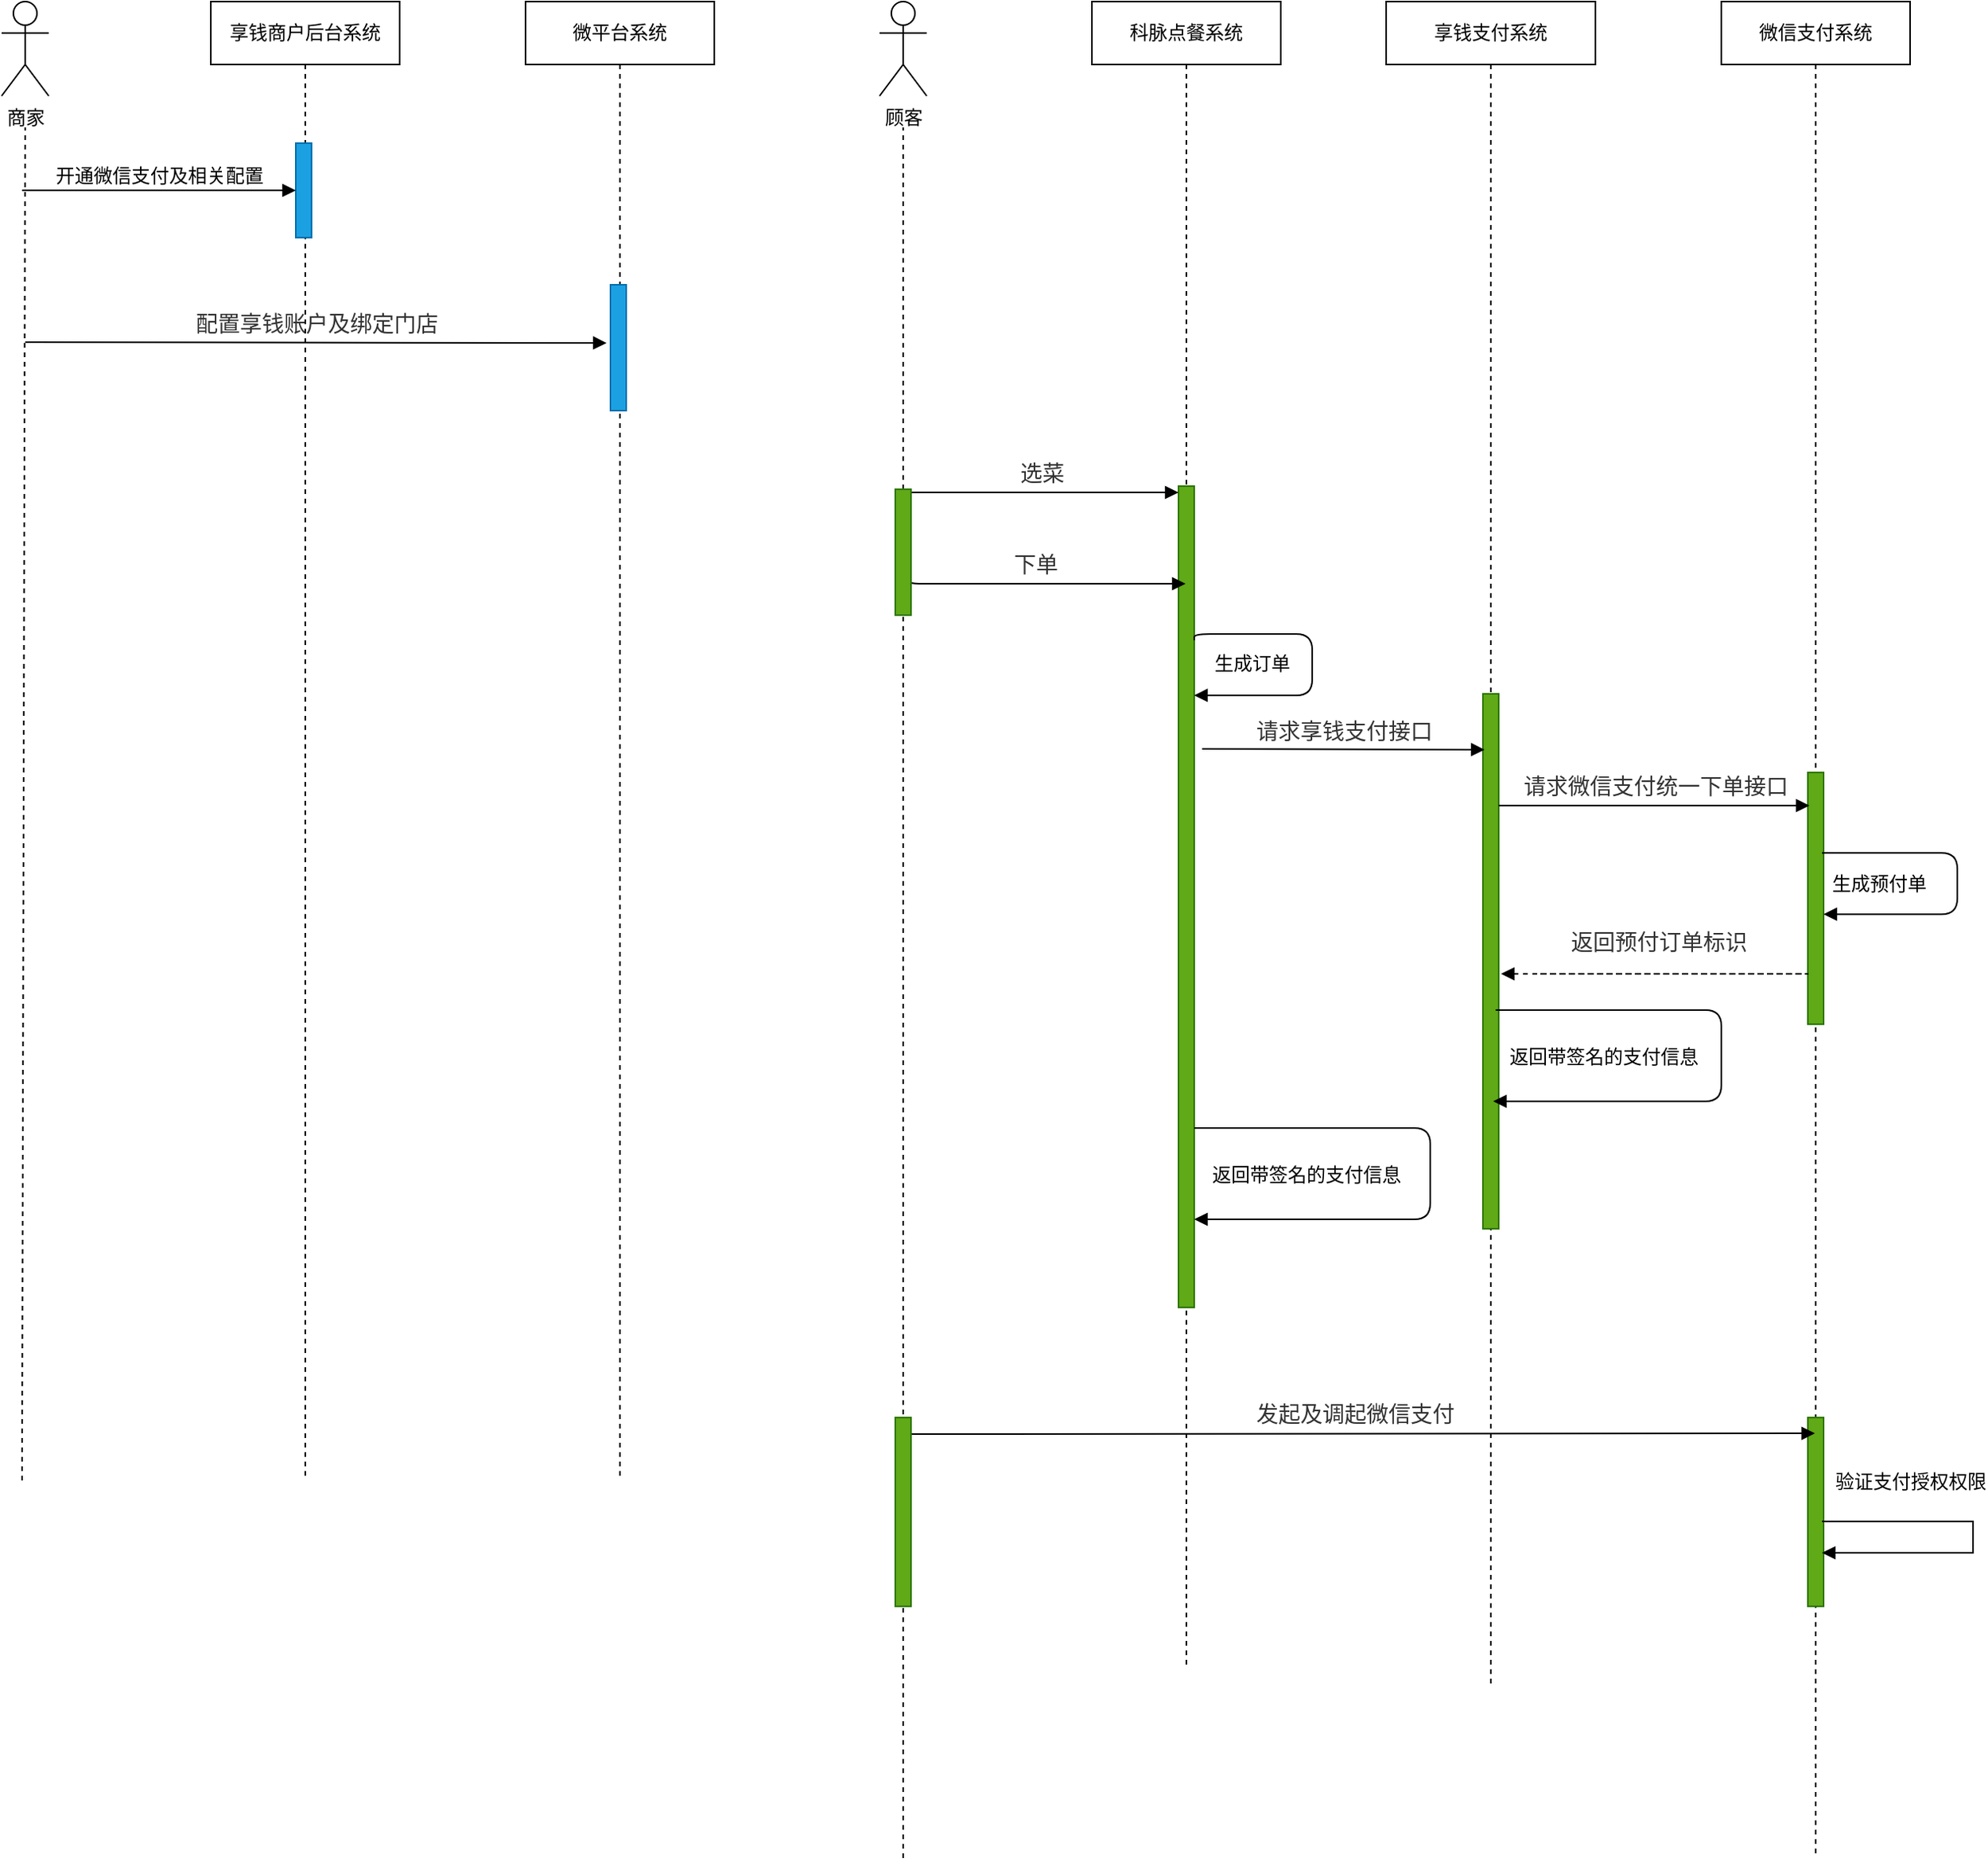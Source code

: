 <mxfile version="14.4.4" type="github">
  <diagram id="t3cCbEBY9hsAlw8VPBtw" name="第 1 页">
    <mxGraphModel dx="2249" dy="794" grid="1" gridSize="10" guides="1" tooltips="1" connect="1" arrows="1" fold="1" page="1" pageScale="1" pageWidth="827" pageHeight="1169" math="0" shadow="0">
      <root>
        <mxCell id="0" />
        <mxCell id="1" parent="0" />
        <mxCell id="w5EEzix6VfJLTq8Lt9_Y-9" value="商家" style="shape=umlActor;verticalLabelPosition=bottom;verticalAlign=top;html=1;outlineConnect=0;movable=1;resizable=1;rotatable=1;deletable=1;editable=1;connectable=1;" vertex="1" parent="1">
          <mxGeometry x="-53" y="100" width="30" height="60" as="geometry" />
        </mxCell>
        <mxCell id="w5EEzix6VfJLTq8Lt9_Y-10" value="顾客" style="shape=umlActor;verticalLabelPosition=bottom;verticalAlign=top;html=1;outlineConnect=0;" vertex="1" parent="1">
          <mxGeometry x="505" y="100" width="30" height="60" as="geometry" />
        </mxCell>
        <mxCell id="w5EEzix6VfJLTq8Lt9_Y-11" value="科脉点餐系统" style="shape=umlLifeline;perimeter=lifelinePerimeter;whiteSpace=wrap;html=1;container=1;collapsible=0;recursiveResize=0;outlineConnect=0;" vertex="1" parent="1">
          <mxGeometry x="640" y="100" width="120" height="1060" as="geometry" />
        </mxCell>
        <mxCell id="w5EEzix6VfJLTq8Lt9_Y-12" value="" style="html=1;points=[];perimeter=orthogonalPerimeter;fillColor=#60a917;strokeColor=#2D7600;fontColor=#ffffff;" vertex="1" parent="w5EEzix6VfJLTq8Lt9_Y-11">
          <mxGeometry x="55" y="308" width="10" height="522" as="geometry" />
        </mxCell>
        <mxCell id="w5EEzix6VfJLTq8Lt9_Y-44" value="返回带签名的支付信息" style="html=1;verticalAlign=bottom;endArrow=block;labelBackgroundColor=#ffffff;fontFamily=Verdana;fontSize=12;elbow=vertical;edgeStyle=orthogonalEdgeStyle;rounded=1;" edge="1" parent="w5EEzix6VfJLTq8Lt9_Y-11">
          <mxGeometry x="0.607" y="-19" relative="1" as="geometry">
            <mxPoint x="65" y="716" as="sourcePoint" />
            <mxPoint x="65" y="774" as="targetPoint" />
            <Array as="points">
              <mxPoint x="65" y="716" />
              <mxPoint x="215" y="716" />
              <mxPoint x="215" y="774" />
            </Array>
            <mxPoint as="offset" />
          </mxGeometry>
        </mxCell>
        <mxCell id="w5EEzix6VfJLTq8Lt9_Y-50" value="&amp;nbsp;生成订单" style="html=1;verticalAlign=bottom;endArrow=block;labelBackgroundColor=#ffffff;fontFamily=Verdana;fontSize=12;elbow=vertical;edgeStyle=orthogonalEdgeStyle;exitX=1;exitY=0.205;exitDx=0;exitDy=0;exitPerimeter=0;entryX=1;entryY=0.272;entryDx=0;entryDy=0;entryPerimeter=0;rounded=1;" edge="1" parent="w5EEzix6VfJLTq8Lt9_Y-11">
          <mxGeometry x="0.637" y="-11" relative="1" as="geometry">
            <mxPoint x="65" y="406.01" as="sourcePoint" />
            <mxPoint x="65" y="440.984" as="targetPoint" />
            <Array as="points">
              <mxPoint x="65" y="402" />
              <mxPoint x="140" y="402" />
              <mxPoint x="140" y="441" />
            </Array>
            <mxPoint as="offset" />
          </mxGeometry>
        </mxCell>
        <mxCell id="w5EEzix6VfJLTq8Lt9_Y-13" value="微平台系统" style="shape=umlLifeline;perimeter=lifelinePerimeter;whiteSpace=wrap;html=1;container=1;collapsible=0;recursiveResize=0;outlineConnect=0;" vertex="1" parent="1">
          <mxGeometry x="280" y="100" width="120" height="940" as="geometry" />
        </mxCell>
        <mxCell id="w5EEzix6VfJLTq8Lt9_Y-14" value="" style="html=1;points=[];perimeter=orthogonalPerimeter;fillColor=#1ba1e2;strokeColor=#006EAF;fontColor=#ffffff;" vertex="1" parent="w5EEzix6VfJLTq8Lt9_Y-13">
          <mxGeometry x="54" y="180" width="10" height="80" as="geometry" />
        </mxCell>
        <mxCell id="w5EEzix6VfJLTq8Lt9_Y-16" value="享钱商户后台系统" style="shape=umlLifeline;perimeter=lifelinePerimeter;whiteSpace=wrap;html=1;container=1;collapsible=0;recursiveResize=0;outlineConnect=0;" vertex="1" parent="1">
          <mxGeometry x="80" y="100" width="120" height="940" as="geometry" />
        </mxCell>
        <mxCell id="w5EEzix6VfJLTq8Lt9_Y-17" value="" style="html=1;points=[];perimeter=orthogonalPerimeter;fillColor=#1ba1e2;strokeColor=#006EAF;fontColor=#ffffff;" vertex="1" parent="w5EEzix6VfJLTq8Lt9_Y-16">
          <mxGeometry x="54" y="90" width="10" height="60" as="geometry" />
        </mxCell>
        <mxCell id="w5EEzix6VfJLTq8Lt9_Y-18" value="" style="endArrow=none;dashed=1;html=1;movable=1;resizable=1;rotatable=1;deletable=1;editable=1;connectable=1;" edge="1" parent="1">
          <mxGeometry width="50" height="50" relative="1" as="geometry">
            <mxPoint x="-40" y="1040" as="sourcePoint" />
            <mxPoint x="-38" y="180" as="targetPoint" />
          </mxGeometry>
        </mxCell>
        <mxCell id="w5EEzix6VfJLTq8Lt9_Y-19" value="开通微信支付及相关配置" style="html=1;verticalAlign=bottom;endArrow=block;labelBackgroundColor=none;fontFamily=Verdana;fontSize=12;edgeStyle=elbowEdgeStyle;elbow=vertical;" edge="1" parent="1" target="w5EEzix6VfJLTq8Lt9_Y-17">
          <mxGeometry relative="1" as="geometry">
            <mxPoint x="-40" y="220" as="sourcePoint" />
            <mxPoint x="90" y="220" as="targetPoint" />
          </mxGeometry>
        </mxCell>
        <mxCell id="w5EEzix6VfJLTq8Lt9_Y-20" value="&lt;div style=&quot;text-align: left&quot;&gt;&lt;span style=&quot;font-size: 14px&quot;&gt;&lt;font color=&quot;#333333&quot;&gt;配置享钱账户及绑定门店&lt;/font&gt;&lt;/span&gt;&lt;/div&gt;" style="html=1;verticalAlign=bottom;endArrow=block;labelBackgroundColor=none;fontFamily=Verdana;fontSize=12;edgeStyle=elbowEdgeStyle;elbow=vertical;" edge="1" parent="1">
          <mxGeometry relative="1" as="geometry">
            <mxPoint x="-38" y="316.5" as="sourcePoint" />
            <mxPoint x="331.5" y="317" as="targetPoint" />
          </mxGeometry>
        </mxCell>
        <mxCell id="w5EEzix6VfJLTq8Lt9_Y-21" value="" style="endArrow=none;dashed=1;html=1;movable=1;resizable=1;rotatable=1;deletable=1;editable=1;connectable=1;" edge="1" parent="1" source="w5EEzix6VfJLTq8Lt9_Y-24">
          <mxGeometry width="50" height="50" relative="1" as="geometry">
            <mxPoint x="520" y="640" as="sourcePoint" />
            <mxPoint x="520" y="180" as="targetPoint" />
          </mxGeometry>
        </mxCell>
        <mxCell id="w5EEzix6VfJLTq8Lt9_Y-22" value="&lt;div style=&quot;text-align: left&quot;&gt;&lt;font color=&quot;#333333&quot;&gt;&lt;span style=&quot;font-size: 14px&quot;&gt;选菜&lt;/span&gt;&lt;/font&gt;&lt;/div&gt;" style="html=1;verticalAlign=bottom;endArrow=block;labelBackgroundColor=none;fontFamily=Verdana;fontSize=12;edgeStyle=elbowEdgeStyle;elbow=vertical;" edge="1" parent="1" target="w5EEzix6VfJLTq8Lt9_Y-12">
          <mxGeometry relative="1" as="geometry">
            <mxPoint x="520" y="412" as="sourcePoint" />
            <mxPoint x="679.5" y="411.5" as="targetPoint" />
            <Array as="points">
              <mxPoint x="700" y="412" />
            </Array>
          </mxGeometry>
        </mxCell>
        <mxCell id="w5EEzix6VfJLTq8Lt9_Y-23" value="&lt;div style=&quot;text-align: left&quot;&gt;&lt;font color=&quot;#333333&quot;&gt;&lt;span style=&quot;font-size: 14px&quot;&gt;下单&lt;/span&gt;&lt;/font&gt;&lt;/div&gt;" style="html=1;verticalAlign=bottom;endArrow=block;labelBackgroundColor=none;fontFamily=Verdana;fontSize=12;edgeStyle=elbowEdgeStyle;elbow=vertical;" edge="1" parent="1" target="w5EEzix6VfJLTq8Lt9_Y-11">
          <mxGeometry relative="1" as="geometry">
            <mxPoint x="520" y="458.5" as="sourcePoint" />
            <mxPoint x="679.5" y="458" as="targetPoint" />
            <Array as="points">
              <mxPoint x="600" y="470" />
            </Array>
          </mxGeometry>
        </mxCell>
        <mxCell id="w5EEzix6VfJLTq8Lt9_Y-24" value="" style="html=1;points=[];perimeter=orthogonalPerimeter;fillColor=#60a917;strokeColor=#2D7600;fontColor=#ffffff;" vertex="1" parent="1">
          <mxGeometry x="515" y="410" width="10" height="80" as="geometry" />
        </mxCell>
        <mxCell id="w5EEzix6VfJLTq8Lt9_Y-25" value="" style="endArrow=none;dashed=1;html=1;movable=1;resizable=1;rotatable=1;deletable=1;editable=1;connectable=1;" edge="1" parent="1" target="w5EEzix6VfJLTq8Lt9_Y-24">
          <mxGeometry width="50" height="50" relative="1" as="geometry">
            <mxPoint x="520" y="1280" as="sourcePoint" />
            <mxPoint x="520" y="180" as="targetPoint" />
          </mxGeometry>
        </mxCell>
        <mxCell id="w5EEzix6VfJLTq8Lt9_Y-27" value="微信支付系统" style="shape=umlLifeline;perimeter=lifelinePerimeter;whiteSpace=wrap;html=1;container=1;collapsible=0;recursiveResize=0;outlineConnect=0;" vertex="1" parent="1">
          <mxGeometry x="1040" y="100" width="120" height="1180" as="geometry" />
        </mxCell>
        <mxCell id="w5EEzix6VfJLTq8Lt9_Y-28" value="" style="html=1;points=[];perimeter=orthogonalPerimeter;fillColor=#60a917;strokeColor=#2D7600;fontColor=#ffffff;" vertex="1" parent="w5EEzix6VfJLTq8Lt9_Y-27">
          <mxGeometry x="55" y="490" width="10" height="160" as="geometry" />
        </mxCell>
        <mxCell id="w5EEzix6VfJLTq8Lt9_Y-48" value="" style="html=1;points=[];perimeter=orthogonalPerimeter;fillColor=#60a917;strokeColor=#2D7600;fontColor=#ffffff;" vertex="1" parent="w5EEzix6VfJLTq8Lt9_Y-27">
          <mxGeometry x="55" y="900" width="10" height="120" as="geometry" />
        </mxCell>
        <mxCell id="w5EEzix6VfJLTq8Lt9_Y-42" value="验证支付授权权限" style="html=1;verticalAlign=bottom;endArrow=block;labelBackgroundColor=#ffffff;fontFamily=Verdana;fontSize=12;elbow=vertical;edgeStyle=orthogonalEdgeStyle;rounded=0;" edge="1" parent="w5EEzix6VfJLTq8Lt9_Y-27">
          <mxGeometry x="-0.472" y="16" relative="1" as="geometry">
            <mxPoint x="64" y="966" as="sourcePoint" />
            <mxPoint x="64" y="986" as="targetPoint" />
            <Array as="points">
              <mxPoint x="160" y="966" />
              <mxPoint x="160" y="986" />
            </Array>
            <mxPoint as="offset" />
          </mxGeometry>
        </mxCell>
        <mxCell id="w5EEzix6VfJLTq8Lt9_Y-34" value="享钱支付系统" style="shape=umlLifeline;perimeter=lifelinePerimeter;whiteSpace=wrap;html=1;container=1;collapsible=0;recursiveResize=0;outlineConnect=0;" vertex="1" parent="1">
          <mxGeometry x="827" y="100" width="133" height="1070" as="geometry" />
        </mxCell>
        <mxCell id="w5EEzix6VfJLTq8Lt9_Y-35" value="" style="html=1;points=[];perimeter=orthogonalPerimeter;fillColor=#60a917;strokeColor=#2D7600;fontColor=#ffffff;" vertex="1" parent="w5EEzix6VfJLTq8Lt9_Y-34">
          <mxGeometry x="61.5" y="440" width="10" height="340" as="geometry" />
        </mxCell>
        <mxCell id="w5EEzix6VfJLTq8Lt9_Y-36" value="生成预付单" style="html=1;verticalAlign=bottom;endArrow=block;labelBackgroundColor=#ffffff;fontFamily=Verdana;fontSize=12;elbow=vertical;edgeStyle=orthogonalEdgeStyle;exitX=0.9;exitY=0.313;exitPerimeter=0;rounded=1;exitDx=0;exitDy=0;" edge="1" parent="1">
          <mxGeometry x="0.667" y="-10" relative="1" as="geometry">
            <mxPoint x="1104" y="641.08" as="sourcePoint" />
            <mxPoint x="1105" y="680.1" as="targetPoint" />
            <Array as="points">
              <mxPoint x="1190" y="641" />
              <mxPoint x="1190" y="680" />
            </Array>
            <mxPoint as="offset" />
          </mxGeometry>
        </mxCell>
        <mxCell id="w5EEzix6VfJLTq8Lt9_Y-38" value="&lt;div style=&quot;text-align: left&quot;&gt;&lt;font color=&quot;#333333&quot;&gt;&lt;span style=&quot;font-size: 14px&quot;&gt;请求享钱支付接口&lt;/span&gt;&lt;/font&gt;&lt;/div&gt;" style="html=1;verticalAlign=bottom;endArrow=block;labelBackgroundColor=none;fontFamily=Verdana;fontSize=12;edgeStyle=elbowEdgeStyle;elbow=vertical;" edge="1" parent="1">
          <mxGeometry relative="1" as="geometry">
            <mxPoint x="710" y="575" as="sourcePoint" />
            <mxPoint x="889.5" y="575.5" as="targetPoint" />
          </mxGeometry>
        </mxCell>
        <mxCell id="w5EEzix6VfJLTq8Lt9_Y-39" value="&lt;div style=&quot;text-align: left&quot;&gt;&lt;font color=&quot;#333333&quot;&gt;&lt;span style=&quot;font-size: 14px&quot;&gt;请求微信支付统一下单接口&lt;/span&gt;&lt;/font&gt;&lt;/div&gt;" style="html=1;verticalAlign=bottom;endArrow=block;labelBackgroundColor=none;fontFamily=Verdana;fontSize=12;edgeStyle=elbowEdgeStyle;elbow=vertical;entryX=0.1;entryY=0.132;entryDx=0;entryDy=0;entryPerimeter=0;" edge="1" parent="1" source="w5EEzix6VfJLTq8Lt9_Y-35" target="w5EEzix6VfJLTq8Lt9_Y-28">
          <mxGeometry relative="1" as="geometry">
            <mxPoint x="910" y="620" as="sourcePoint" />
            <mxPoint x="1089.5" y="620.5" as="targetPoint" />
          </mxGeometry>
        </mxCell>
        <mxCell id="w5EEzix6VfJLTq8Lt9_Y-40" value="返回带签名的支付信息" style="html=1;verticalAlign=bottom;endArrow=block;labelBackgroundColor=#ffffff;fontFamily=Verdana;fontSize=12;elbow=vertical;edgeStyle=orthogonalEdgeStyle;rounded=1;" edge="1" parent="1">
          <mxGeometry x="0.607" y="-19" relative="1" as="geometry">
            <mxPoint x="900" y="741" as="sourcePoint" />
            <mxPoint x="895" y="799" as="targetPoint" />
            <Array as="points">
              <mxPoint x="895" y="741" />
              <mxPoint x="1040" y="741" />
              <mxPoint x="1040" y="799" />
            </Array>
            <mxPoint as="offset" />
          </mxGeometry>
        </mxCell>
        <mxCell id="w5EEzix6VfJLTq8Lt9_Y-41" value="&lt;div style=&quot;text-align: left&quot;&gt;&lt;font color=&quot;#333333&quot;&gt;&lt;span style=&quot;font-size: 14px&quot;&gt;返回预付订单标识&lt;/span&gt;&lt;/font&gt;&lt;/div&gt;" style="html=1;verticalAlign=bottom;endArrow=block;labelBackgroundColor=none;fontFamily=Verdana;fontSize=12;edgeStyle=elbowEdgeStyle;elbow=vertical;dashed=1;" edge="1" parent="1">
          <mxGeometry x="0.467" y="-8" relative="1" as="geometry">
            <mxPoint x="925" y="718" as="sourcePoint" />
            <mxPoint x="900" y="718" as="targetPoint" />
            <mxPoint as="offset" />
            <Array as="points">
              <mxPoint x="1100" y="718" />
            </Array>
          </mxGeometry>
        </mxCell>
        <mxCell id="w5EEzix6VfJLTq8Lt9_Y-46" value="&lt;div style=&quot;text-align: left&quot;&gt;&lt;font color=&quot;#333333&quot;&gt;&lt;span style=&quot;font-size: 14px&quot;&gt;发起及调起微信支付&lt;/span&gt;&lt;/font&gt;&lt;/div&gt;" style="html=1;verticalAlign=bottom;endArrow=block;labelBackgroundColor=none;fontFamily=Verdana;fontSize=12;edgeStyle=elbowEdgeStyle;elbow=vertical;" edge="1" parent="1" target="w5EEzix6VfJLTq8Lt9_Y-27">
          <mxGeometry relative="1" as="geometry">
            <mxPoint x="515" y="1010.5" as="sourcePoint" />
            <mxPoint x="694.5" y="1010" as="targetPoint" />
            <Array as="points">
              <mxPoint x="595" y="1010" />
            </Array>
          </mxGeometry>
        </mxCell>
        <mxCell id="w5EEzix6VfJLTq8Lt9_Y-47" value="" style="html=1;points=[];perimeter=orthogonalPerimeter;fillColor=#60a917;strokeColor=#2D7600;fontColor=#ffffff;" vertex="1" parent="1">
          <mxGeometry x="515" y="1000" width="10" height="120" as="geometry" />
        </mxCell>
      </root>
    </mxGraphModel>
  </diagram>
</mxfile>
